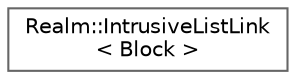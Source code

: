 digraph "Graphical Class Hierarchy"
{
 // LATEX_PDF_SIZE
  bgcolor="transparent";
  edge [fontname=Helvetica,fontsize=10,labelfontname=Helvetica,labelfontsize=10];
  node [fontname=Helvetica,fontsize=10,shape=box,height=0.2,width=0.4];
  rankdir="LR";
  Node0 [id="Node000000",label="Realm::IntrusiveListLink\l\< Block \>",height=0.2,width=0.4,color="grey40", fillcolor="white", style="filled",URL="$structRealm_1_1IntrusiveListLink.html",tooltip=" "];
}
